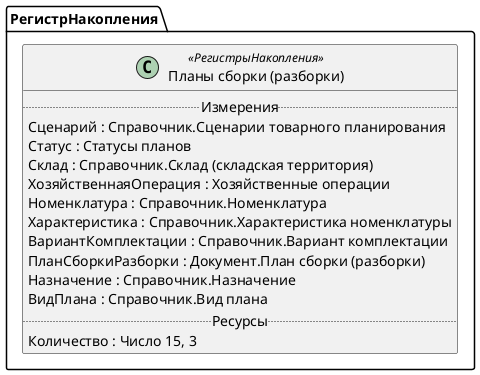 ﻿@startuml ПланыСборкиРазборки
'!include templates.wsd
'..\include templates.wsd
class РегистрНакопления.ПланыСборкиРазборки as "Планы сборки (разборки)" <<РегистрыНакопления>>
{
..Измерения..
Сценарий : Справочник.Сценарии товарного планирования
Статус : Статусы планов
Склад : Справочник.Склад (складская территория)
ХозяйственнаяОперация : Хозяйственные операции
Номенклатура : Справочник.Номенклатура
Характеристика : Справочник.Характеристика номенклатуры
ВариантКомплектации : Справочник.Вариант комплектации
ПланСборкиРазборки : Документ.План сборки (разборки)
Назначение : Справочник.Назначение
ВидПлана : Справочник.Вид плана
..Ресурсы..
Количество : Число 15, 3
}
@enduml
